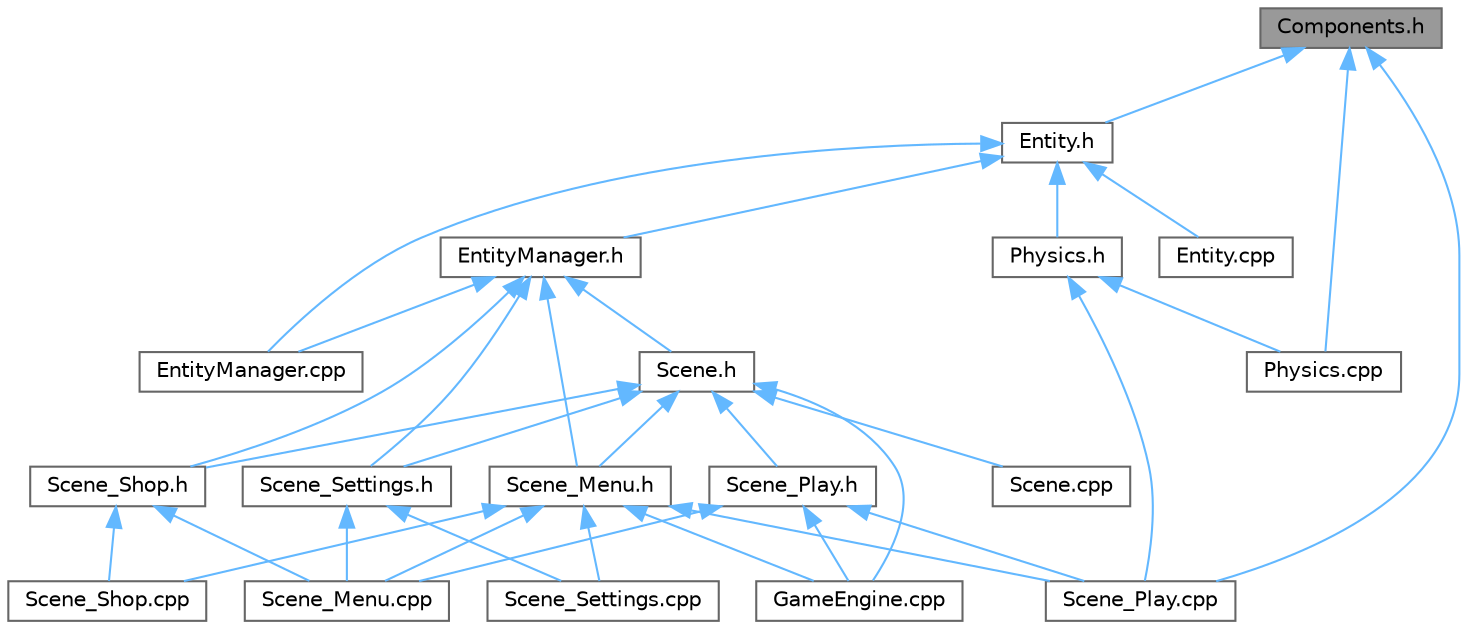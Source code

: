 digraph "Components.h"
{
 // LATEX_PDF_SIZE
  bgcolor="transparent";
  edge [fontname=Helvetica,fontsize=10,labelfontname=Helvetica,labelfontsize=10];
  node [fontname=Helvetica,fontsize=10,shape=box,height=0.2,width=0.4];
  Node1 [id="Node000001",label="Components.h",height=0.2,width=0.4,color="gray40", fillcolor="grey60", style="filled", fontcolor="black",tooltip=" "];
  Node1 -> Node2 [id="edge33_Node000001_Node000002",dir="back",color="steelblue1",style="solid",tooltip=" "];
  Node2 [id="Node000002",label="Entity.h",height=0.2,width=0.4,color="grey40", fillcolor="white", style="filled",URL="$_entity_8h.html",tooltip=" "];
  Node2 -> Node3 [id="edge34_Node000002_Node000003",dir="back",color="steelblue1",style="solid",tooltip=" "];
  Node3 [id="Node000003",label="Entity.cpp",height=0.2,width=0.4,color="grey40", fillcolor="white", style="filled",URL="$_entity_8cpp.html",tooltip=" "];
  Node2 -> Node4 [id="edge35_Node000002_Node000004",dir="back",color="steelblue1",style="solid",tooltip=" "];
  Node4 [id="Node000004",label="EntityManager.cpp",height=0.2,width=0.4,color="grey40", fillcolor="white", style="filled",URL="$_entity_manager_8cpp.html",tooltip=" "];
  Node2 -> Node5 [id="edge36_Node000002_Node000005",dir="back",color="steelblue1",style="solid",tooltip=" "];
  Node5 [id="Node000005",label="EntityManager.h",height=0.2,width=0.4,color="grey40", fillcolor="white", style="filled",URL="$_entity_manager_8h.html",tooltip=" "];
  Node5 -> Node4 [id="edge37_Node000005_Node000004",dir="back",color="steelblue1",style="solid",tooltip=" "];
  Node5 -> Node6 [id="edge38_Node000005_Node000006",dir="back",color="steelblue1",style="solid",tooltip=" "];
  Node6 [id="Node000006",label="Scene.h",height=0.2,width=0.4,color="grey40", fillcolor="white", style="filled",URL="$_scene_8h.html",tooltip=" "];
  Node6 -> Node7 [id="edge39_Node000006_Node000007",dir="back",color="steelblue1",style="solid",tooltip=" "];
  Node7 [id="Node000007",label="GameEngine.cpp",height=0.2,width=0.4,color="grey40", fillcolor="white", style="filled",URL="$_game_engine_8cpp.html",tooltip=" "];
  Node6 -> Node8 [id="edge40_Node000006_Node000008",dir="back",color="steelblue1",style="solid",tooltip=" "];
  Node8 [id="Node000008",label="Scene.cpp",height=0.2,width=0.4,color="grey40", fillcolor="white", style="filled",URL="$_scene_8cpp.html",tooltip=" "];
  Node6 -> Node9 [id="edge41_Node000006_Node000009",dir="back",color="steelblue1",style="solid",tooltip=" "];
  Node9 [id="Node000009",label="Scene_Menu.h",height=0.2,width=0.4,color="grey40", fillcolor="white", style="filled",URL="$_scene___menu_8h.html",tooltip=" "];
  Node9 -> Node7 [id="edge42_Node000009_Node000007",dir="back",color="steelblue1",style="solid",tooltip=" "];
  Node9 -> Node10 [id="edge43_Node000009_Node000010",dir="back",color="steelblue1",style="solid",tooltip=" "];
  Node10 [id="Node000010",label="Scene_Menu.cpp",height=0.2,width=0.4,color="grey40", fillcolor="white", style="filled",URL="$_scene___menu_8cpp.html",tooltip=" "];
  Node9 -> Node11 [id="edge44_Node000009_Node000011",dir="back",color="steelblue1",style="solid",tooltip=" "];
  Node11 [id="Node000011",label="Scene_Play.cpp",height=0.2,width=0.4,color="grey40", fillcolor="white", style="filled",URL="$_scene___play_8cpp.html",tooltip=" "];
  Node9 -> Node12 [id="edge45_Node000009_Node000012",dir="back",color="steelblue1",style="solid",tooltip=" "];
  Node12 [id="Node000012",label="Scene_Settings.cpp",height=0.2,width=0.4,color="grey40", fillcolor="white", style="filled",URL="$_scene___settings_8cpp.html",tooltip=" "];
  Node9 -> Node13 [id="edge46_Node000009_Node000013",dir="back",color="steelblue1",style="solid",tooltip=" "];
  Node13 [id="Node000013",label="Scene_Shop.cpp",height=0.2,width=0.4,color="grey40", fillcolor="white", style="filled",URL="$_scene___shop_8cpp.html",tooltip=" "];
  Node6 -> Node14 [id="edge47_Node000006_Node000014",dir="back",color="steelblue1",style="solid",tooltip=" "];
  Node14 [id="Node000014",label="Scene_Play.h",height=0.2,width=0.4,color="grey40", fillcolor="white", style="filled",URL="$_scene___play_8h.html",tooltip=" "];
  Node14 -> Node7 [id="edge48_Node000014_Node000007",dir="back",color="steelblue1",style="solid",tooltip=" "];
  Node14 -> Node10 [id="edge49_Node000014_Node000010",dir="back",color="steelblue1",style="solid",tooltip=" "];
  Node14 -> Node11 [id="edge50_Node000014_Node000011",dir="back",color="steelblue1",style="solid",tooltip=" "];
  Node6 -> Node15 [id="edge51_Node000006_Node000015",dir="back",color="steelblue1",style="solid",tooltip=" "];
  Node15 [id="Node000015",label="Scene_Settings.h",height=0.2,width=0.4,color="grey40", fillcolor="white", style="filled",URL="$_scene___settings_8h.html",tooltip=" "];
  Node15 -> Node10 [id="edge52_Node000015_Node000010",dir="back",color="steelblue1",style="solid",tooltip=" "];
  Node15 -> Node12 [id="edge53_Node000015_Node000012",dir="back",color="steelblue1",style="solid",tooltip=" "];
  Node6 -> Node16 [id="edge54_Node000006_Node000016",dir="back",color="steelblue1",style="solid",tooltip=" "];
  Node16 [id="Node000016",label="Scene_Shop.h",height=0.2,width=0.4,color="grey40", fillcolor="white", style="filled",URL="$_scene___shop_8h.html",tooltip=" "];
  Node16 -> Node10 [id="edge55_Node000016_Node000010",dir="back",color="steelblue1",style="solid",tooltip=" "];
  Node16 -> Node13 [id="edge56_Node000016_Node000013",dir="back",color="steelblue1",style="solid",tooltip=" "];
  Node5 -> Node9 [id="edge57_Node000005_Node000009",dir="back",color="steelblue1",style="solid",tooltip=" "];
  Node5 -> Node15 [id="edge58_Node000005_Node000015",dir="back",color="steelblue1",style="solid",tooltip=" "];
  Node5 -> Node16 [id="edge59_Node000005_Node000016",dir="back",color="steelblue1",style="solid",tooltip=" "];
  Node2 -> Node17 [id="edge60_Node000002_Node000017",dir="back",color="steelblue1",style="solid",tooltip=" "];
  Node17 [id="Node000017",label="Physics.h",height=0.2,width=0.4,color="grey40", fillcolor="white", style="filled",URL="$_physics_8h.html",tooltip=" "];
  Node17 -> Node18 [id="edge61_Node000017_Node000018",dir="back",color="steelblue1",style="solid",tooltip=" "];
  Node18 [id="Node000018",label="Physics.cpp",height=0.2,width=0.4,color="grey40", fillcolor="white", style="filled",URL="$_physics_8cpp.html",tooltip=" "];
  Node17 -> Node11 [id="edge62_Node000017_Node000011",dir="back",color="steelblue1",style="solid",tooltip=" "];
  Node1 -> Node18 [id="edge63_Node000001_Node000018",dir="back",color="steelblue1",style="solid",tooltip=" "];
  Node1 -> Node11 [id="edge64_Node000001_Node000011",dir="back",color="steelblue1",style="solid",tooltip=" "];
}
